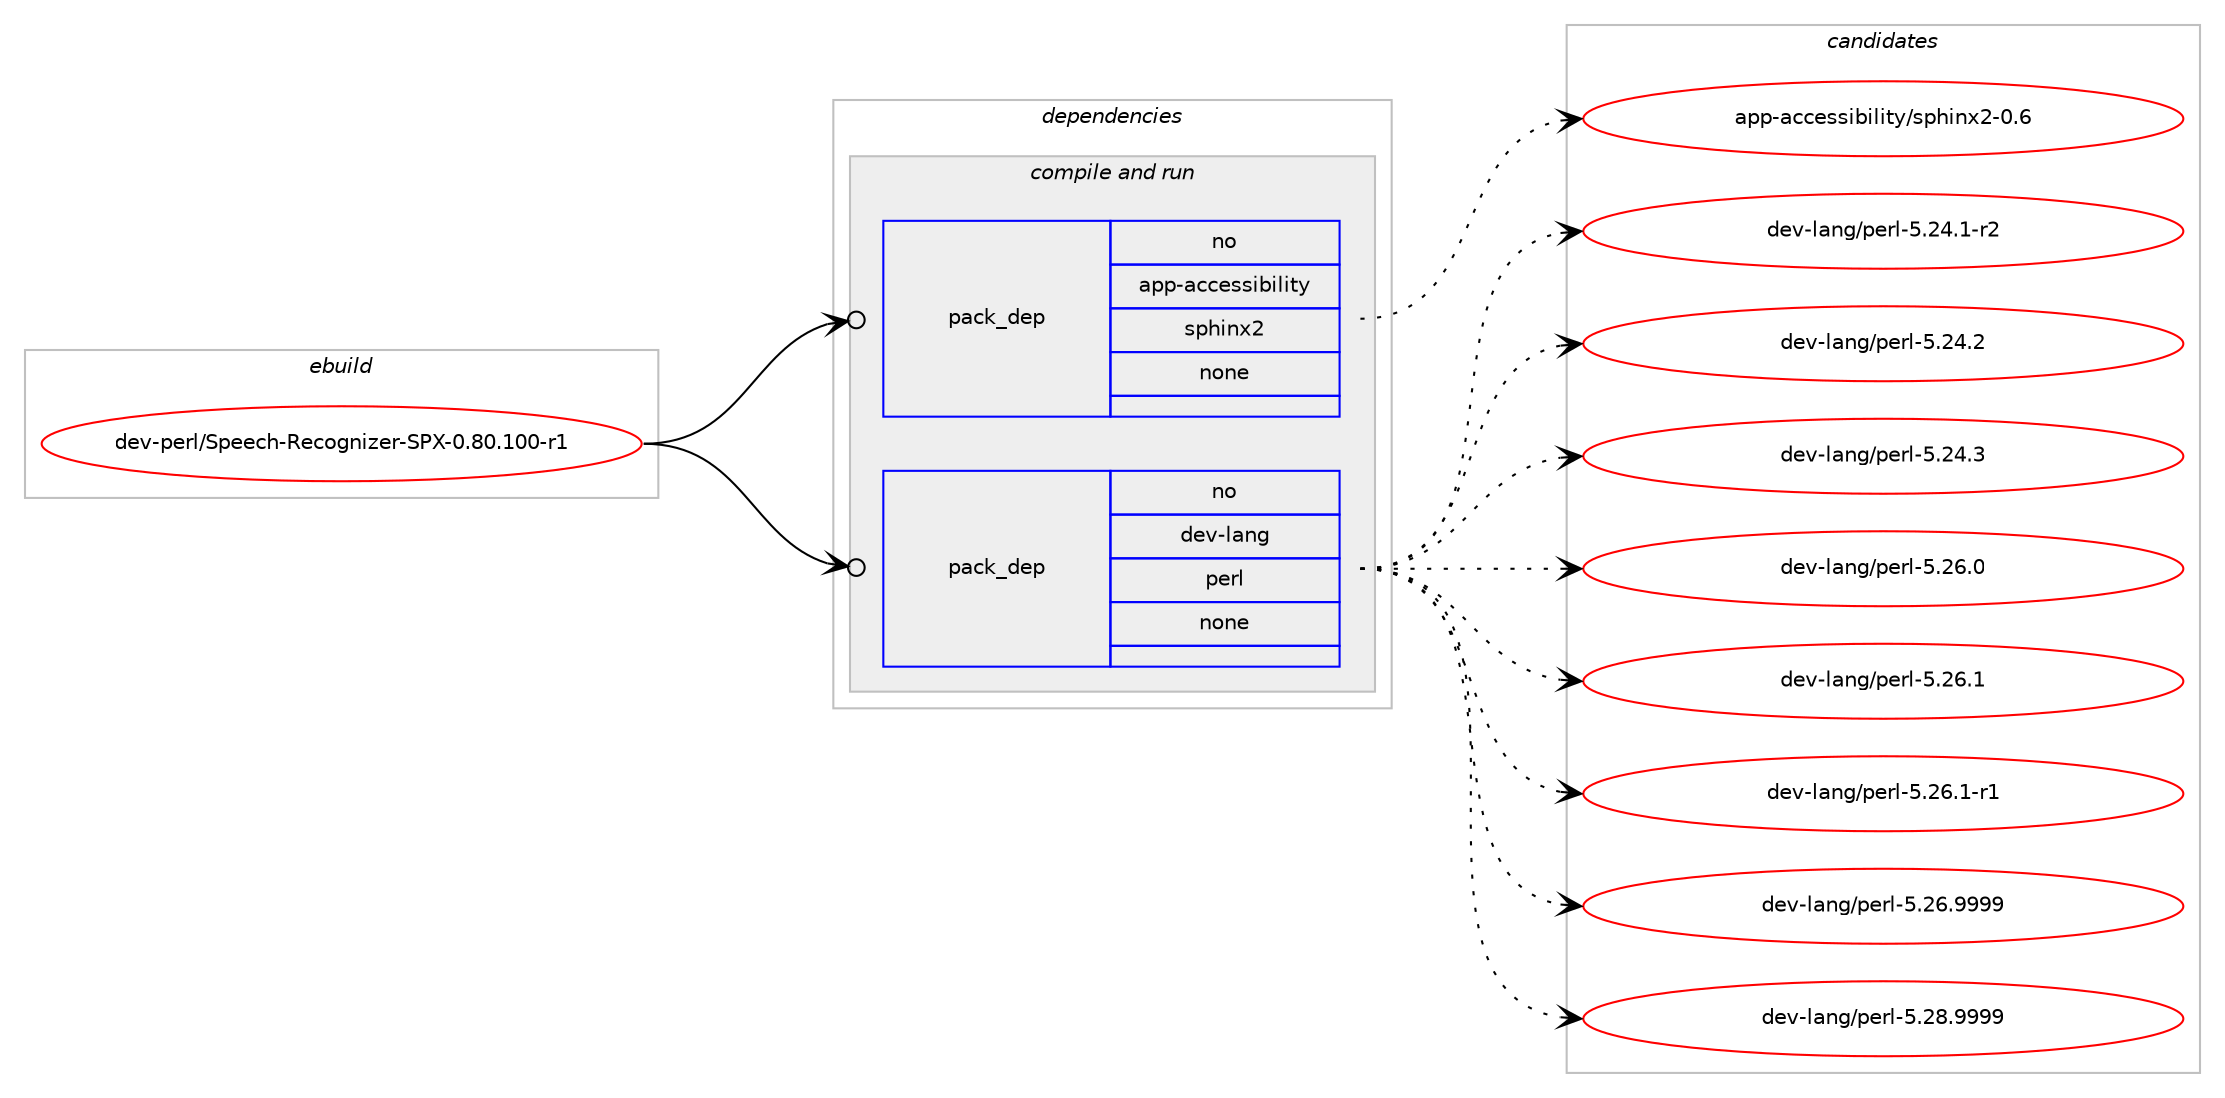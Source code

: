 digraph prolog {

# *************
# Graph options
# *************

newrank=true;
concentrate=true;
compound=true;
graph [rankdir=LR,fontname=Helvetica,fontsize=10,ranksep=1.5];#, ranksep=2.5, nodesep=0.2];
edge  [arrowhead=vee];
node  [fontname=Helvetica,fontsize=10];

# **********
# The ebuild
# **********

subgraph cluster_leftcol {
color=gray;
rank=same;
label=<<i>ebuild</i>>;
id [label="dev-perl/Speech-Recognizer-SPX-0.80.100-r1", color=red, width=4, href="../dev-perl/Speech-Recognizer-SPX-0.80.100-r1.svg"];
}

# ****************
# The dependencies
# ****************

subgraph cluster_midcol {
color=gray;
label=<<i>dependencies</i>>;
subgraph cluster_compile {
fillcolor="#eeeeee";
style=filled;
label=<<i>compile</i>>;
}
subgraph cluster_compileandrun {
fillcolor="#eeeeee";
style=filled;
label=<<i>compile and run</i>>;
subgraph pack106928 {
dependency138620 [label=<<TABLE BORDER="0" CELLBORDER="1" CELLSPACING="0" CELLPADDING="4" WIDTH="220"><TR><TD ROWSPAN="6" CELLPADDING="30">pack_dep</TD></TR><TR><TD WIDTH="110">no</TD></TR><TR><TD>app-accessibility</TD></TR><TR><TD>sphinx2</TD></TR><TR><TD>none</TD></TR><TR><TD></TD></TR></TABLE>>, shape=none, color=blue];
}
id:e -> dependency138620:w [weight=20,style="solid",arrowhead="odotvee"];
subgraph pack106929 {
dependency138621 [label=<<TABLE BORDER="0" CELLBORDER="1" CELLSPACING="0" CELLPADDING="4" WIDTH="220"><TR><TD ROWSPAN="6" CELLPADDING="30">pack_dep</TD></TR><TR><TD WIDTH="110">no</TD></TR><TR><TD>dev-lang</TD></TR><TR><TD>perl</TD></TR><TR><TD>none</TD></TR><TR><TD></TD></TR></TABLE>>, shape=none, color=blue];
}
id:e -> dependency138621:w [weight=20,style="solid",arrowhead="odotvee"];
}
subgraph cluster_run {
fillcolor="#eeeeee";
style=filled;
label=<<i>run</i>>;
}
}

# **************
# The candidates
# **************

subgraph cluster_choices {
rank=same;
color=gray;
label=<<i>candidates</i>>;

subgraph choice106928 {
color=black;
nodesep=1;
choice971121124597999910111511510598105108105116121471151121041051101205045484654 [label="app-accessibility/sphinx2-0.6", color=red, width=4,href="../app-accessibility/sphinx2-0.6.svg"];
dependency138620:e -> choice971121124597999910111511510598105108105116121471151121041051101205045484654:w [style=dotted,weight="100"];
}
subgraph choice106929 {
color=black;
nodesep=1;
choice100101118451089711010347112101114108455346505246494511450 [label="dev-lang/perl-5.24.1-r2", color=red, width=4,href="../dev-lang/perl-5.24.1-r2.svg"];
choice10010111845108971101034711210111410845534650524650 [label="dev-lang/perl-5.24.2", color=red, width=4,href="../dev-lang/perl-5.24.2.svg"];
choice10010111845108971101034711210111410845534650524651 [label="dev-lang/perl-5.24.3", color=red, width=4,href="../dev-lang/perl-5.24.3.svg"];
choice10010111845108971101034711210111410845534650544648 [label="dev-lang/perl-5.26.0", color=red, width=4,href="../dev-lang/perl-5.26.0.svg"];
choice10010111845108971101034711210111410845534650544649 [label="dev-lang/perl-5.26.1", color=red, width=4,href="../dev-lang/perl-5.26.1.svg"];
choice100101118451089711010347112101114108455346505446494511449 [label="dev-lang/perl-5.26.1-r1", color=red, width=4,href="../dev-lang/perl-5.26.1-r1.svg"];
choice10010111845108971101034711210111410845534650544657575757 [label="dev-lang/perl-5.26.9999", color=red, width=4,href="../dev-lang/perl-5.26.9999.svg"];
choice10010111845108971101034711210111410845534650564657575757 [label="dev-lang/perl-5.28.9999", color=red, width=4,href="../dev-lang/perl-5.28.9999.svg"];
dependency138621:e -> choice100101118451089711010347112101114108455346505246494511450:w [style=dotted,weight="100"];
dependency138621:e -> choice10010111845108971101034711210111410845534650524650:w [style=dotted,weight="100"];
dependency138621:e -> choice10010111845108971101034711210111410845534650524651:w [style=dotted,weight="100"];
dependency138621:e -> choice10010111845108971101034711210111410845534650544648:w [style=dotted,weight="100"];
dependency138621:e -> choice10010111845108971101034711210111410845534650544649:w [style=dotted,weight="100"];
dependency138621:e -> choice100101118451089711010347112101114108455346505446494511449:w [style=dotted,weight="100"];
dependency138621:e -> choice10010111845108971101034711210111410845534650544657575757:w [style=dotted,weight="100"];
dependency138621:e -> choice10010111845108971101034711210111410845534650564657575757:w [style=dotted,weight="100"];
}
}

}
